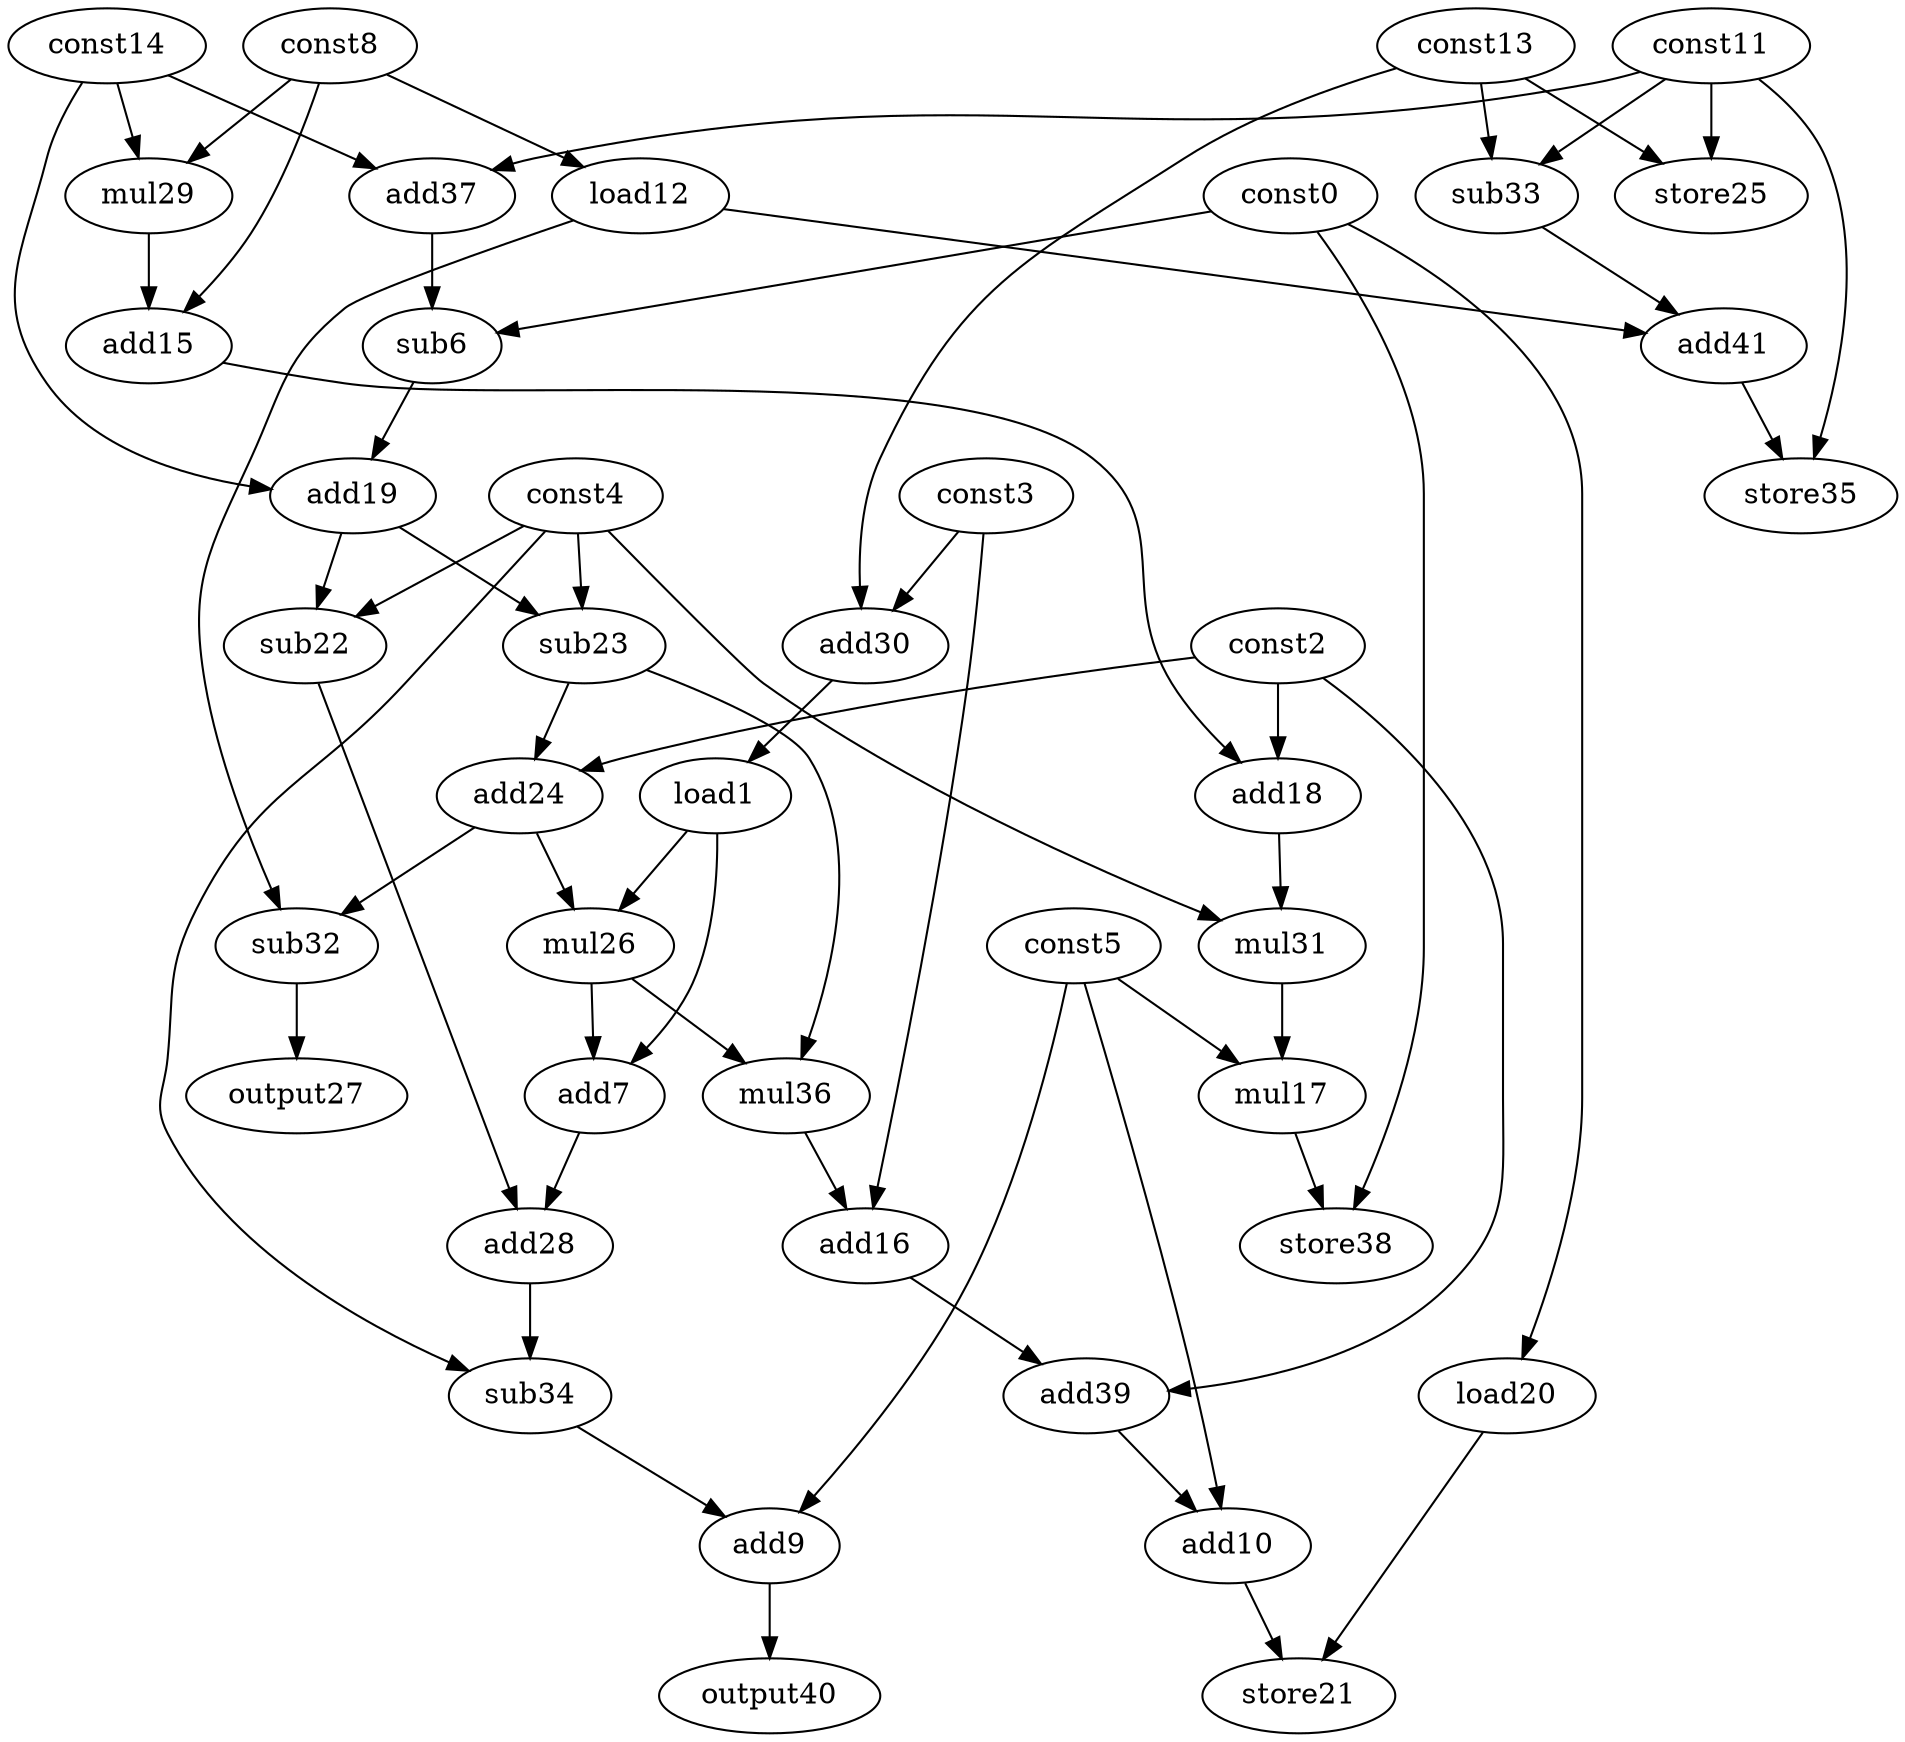 digraph G { 
const0[opcode=const]; 
load1[opcode=load]; 
const2[opcode=const]; 
const3[opcode=const]; 
const4[opcode=const]; 
const5[opcode=const]; 
sub6[opcode=sub]; 
add7[opcode=add]; 
const8[opcode=const]; 
add9[opcode=add]; 
add10[opcode=add]; 
const11[opcode=const]; 
load12[opcode=load]; 
const13[opcode=const]; 
const14[opcode=const]; 
add15[opcode=add]; 
add16[opcode=add]; 
mul17[opcode=mul]; 
add18[opcode=add]; 
add19[opcode=add]; 
load20[opcode=load]; 
store21[opcode=store]; 
sub22[opcode=sub]; 
sub23[opcode=sub]; 
add24[opcode=add]; 
store25[opcode=store]; 
mul26[opcode=mul]; 
output27[opcode=output]; 
add28[opcode=add]; 
mul29[opcode=mul]; 
add30[opcode=add]; 
mul31[opcode=mul]; 
sub32[opcode=sub]; 
sub33[opcode=sub]; 
sub34[opcode=sub]; 
store35[opcode=store]; 
mul36[opcode=mul]; 
add37[opcode=add]; 
store38[opcode=store]; 
add39[opcode=add]; 
output40[opcode=output]; 
add41[opcode=add]; 
const8->load12[operand=0];
const0->load20[operand=0];
const11->store25[operand=0];
const13->store25[operand=1];
const8->mul29[operand=0];
const14->mul29[operand=1];
const3->add30[operand=0];
const13->add30[operand=1];
const11->sub33[operand=0];
const13->sub33[operand=1];
const11->add37[operand=0];
const14->add37[operand=1];
add30->load1[operand=0];
const0->sub6[operand=0];
add37->sub6[operand=1];
const8->add15[operand=0];
mul29->add15[operand=1];
sub33->add41[operand=0];
load12->add41[operand=1];
const2->add18[operand=0];
add15->add18[operand=1];
const14->add19[operand=0];
sub6->add19[operand=1];
add41->store35[operand=0];
const11->store35[operand=1];
add19->sub22[operand=0];
const4->sub22[operand=1];
add19->sub23[operand=0];
const4->sub23[operand=1];
add18->mul31[operand=0];
const4->mul31[operand=1];
const5->mul17[operand=0];
mul31->mul17[operand=1];
const2->add24[operand=0];
sub23->add24[operand=1];
add24->mul26[operand=0];
load1->mul26[operand=1];
add24->sub32[operand=0];
load12->sub32[operand=1];
const0->store38[operand=0];
mul17->store38[operand=1];
load1->add7[operand=0];
mul26->add7[operand=1];
sub32->output27[operand=0];
mul26->mul36[operand=0];
sub23->mul36[operand=1];
const3->add16[operand=0];
mul36->add16[operand=1];
sub22->add28[operand=0];
add7->add28[operand=1];
add28->sub34[operand=0];
const4->sub34[operand=1];
add16->add39[operand=0];
const2->add39[operand=1];
sub34->add9[operand=0];
const5->add9[operand=1];
const5->add10[operand=0];
add39->add10[operand=1];
add10->store21[operand=0];
load20->store21[operand=1];
add9->output40[operand=0];
}
